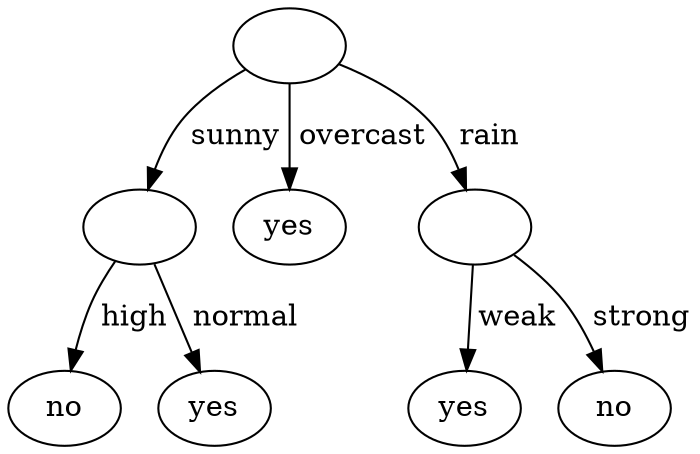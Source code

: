 digraph DecisionTree {
graph [ordering="out"];
  0 [label=""];
  0 -> 1 [label=" sunny"];
  1 [label=""];
  1 -> 2 [label=" high"];
  2 [label="no"];
  1 -> 3 [label=" normal"];
  3 [label="yes"];
  0 -> 4 [label=" overcast"];
  4 [label="yes"];
  0 -> 5 [label=" rain"];
  5 [label=""];
  5 -> 6 [label=" weak"];
  6 [label="yes"];
  5 -> 7 [label=" strong"];
  7 [label="no"];
}
